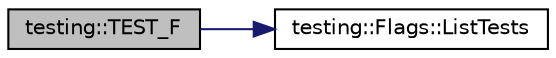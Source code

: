 digraph "testing::TEST_F"
{
  edge [fontname="Helvetica",fontsize="10",labelfontname="Helvetica",labelfontsize="10"];
  node [fontname="Helvetica",fontsize="10",shape=record];
  rankdir="LR";
  Node1653 [label="testing::TEST_F",height=0.2,width=0.4,color="black", fillcolor="grey75", style="filled", fontcolor="black"];
  Node1653 -> Node1654 [color="midnightblue",fontsize="10",style="solid",fontname="Helvetica"];
  Node1654 [label="testing::Flags::ListTests",height=0.2,width=0.4,color="black", fillcolor="white", style="filled",URL="$da/d96/structtesting_1_1_flags.html#a825a5d763a31fe6c28f543990bd336df"];
}
